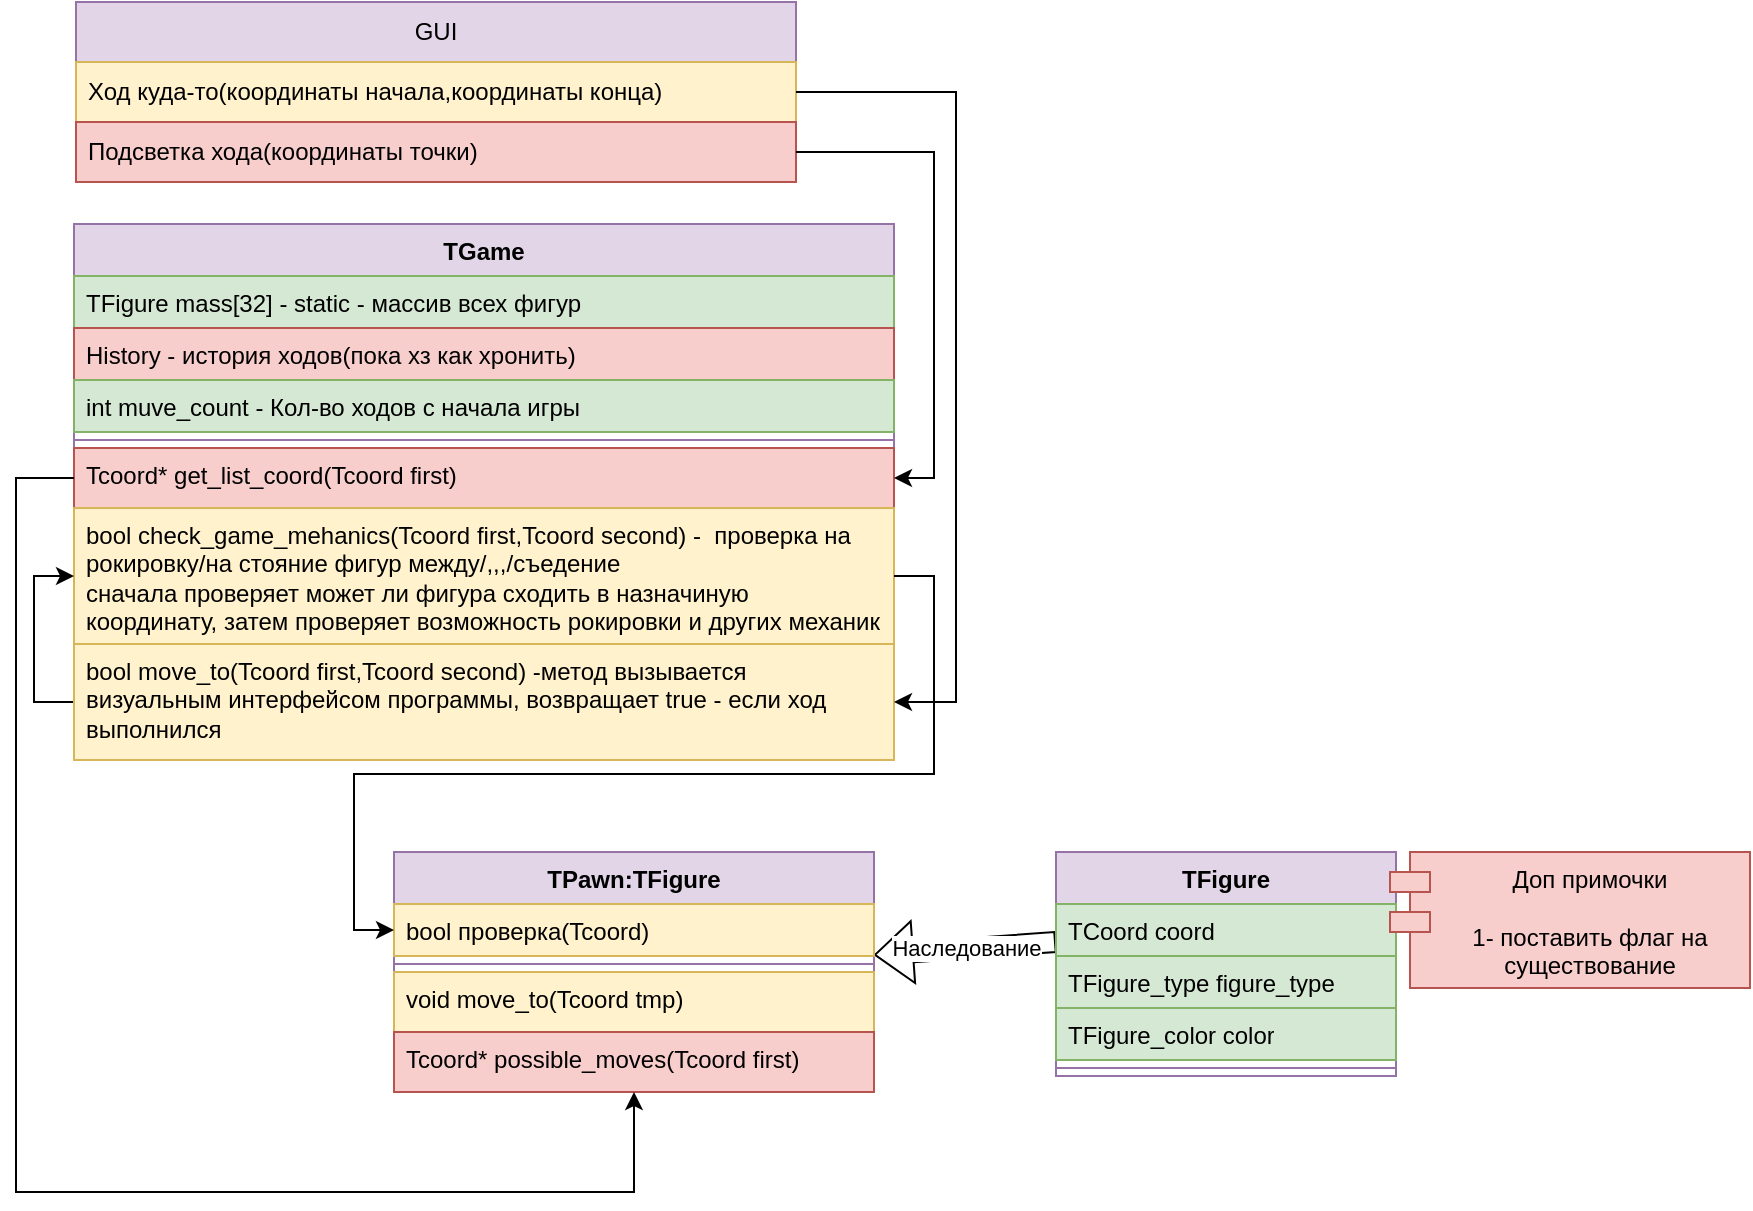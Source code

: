 <mxfile version="21.2.7">
  <diagram name="Страница 1" id="Kr5EKcb_w1w7nWSMQ14a">
    <mxGraphModel dx="1221" dy="769" grid="1" gridSize="10" guides="1" tooltips="1" connect="1" arrows="1" fold="1" page="1" pageScale="1" pageWidth="827" pageHeight="1169" math="0" shadow="0">
      <root>
        <mxCell id="0" />
        <mxCell id="1" parent="0" />
        <mxCell id="yAbLBqHMgfI3lFPjUQ2z-3" value="GUI" style="swimlane;fontStyle=0;childLayout=stackLayout;horizontal=1;startSize=30;horizontalStack=0;resizeParent=1;resizeParentMax=0;resizeLast=0;collapsible=1;marginBottom=0;whiteSpace=wrap;html=1;fillColor=#e1d5e7;strokeColor=#9673a6;" parent="1" vertex="1">
          <mxGeometry x="40" y="40" width="360" height="90" as="geometry" />
        </mxCell>
        <mxCell id="yAbLBqHMgfI3lFPjUQ2z-4" value="Ход куда-то(координаты начала,координаты конца)" style="text;strokeColor=#d6b656;fillColor=#fff2cc;align=left;verticalAlign=middle;spacingLeft=4;spacingRight=4;overflow=hidden;points=[[0,0.5],[1,0.5]];portConstraint=eastwest;rotatable=0;whiteSpace=wrap;html=1;" parent="yAbLBqHMgfI3lFPjUQ2z-3" vertex="1">
          <mxGeometry y="30" width="360" height="30" as="geometry" />
        </mxCell>
        <mxCell id="yAbLBqHMgfI3lFPjUQ2z-5" value="Подсветка хода(координаты точки)" style="text;strokeColor=#b85450;fillColor=#f8cecc;align=left;verticalAlign=middle;spacingLeft=4;spacingRight=4;overflow=hidden;points=[[0,0.5],[1,0.5]];portConstraint=eastwest;rotatable=0;whiteSpace=wrap;html=1;" parent="yAbLBqHMgfI3lFPjUQ2z-3" vertex="1">
          <mxGeometry y="60" width="360" height="30" as="geometry" />
        </mxCell>
        <mxCell id="yAbLBqHMgfI3lFPjUQ2z-7" value="TGame" style="swimlane;fontStyle=1;align=center;verticalAlign=top;childLayout=stackLayout;horizontal=1;startSize=26;horizontalStack=0;resizeParent=1;resizeParentMax=0;resizeLast=0;collapsible=1;marginBottom=0;whiteSpace=wrap;html=1;fillColor=#e1d5e7;strokeColor=#9673a6;" parent="1" vertex="1">
          <mxGeometry x="39" y="151" width="410" height="268" as="geometry" />
        </mxCell>
        <mxCell id="yAbLBqHMgfI3lFPjUQ2z-8" value="TFigure mass[32] - static - массив всех фигур" style="text;strokeColor=#82b366;fillColor=#d5e8d4;align=left;verticalAlign=top;spacingLeft=4;spacingRight=4;overflow=hidden;rotatable=0;points=[[0,0.5],[1,0.5]];portConstraint=eastwest;whiteSpace=wrap;html=1;" parent="yAbLBqHMgfI3lFPjUQ2z-7" vertex="1">
          <mxGeometry y="26" width="410" height="26" as="geometry" />
        </mxCell>
        <mxCell id="yAbLBqHMgfI3lFPjUQ2z-9" value="History - история ходов(пока хз как хронить)" style="text;strokeColor=#b85450;fillColor=#f8cecc;align=left;verticalAlign=top;spacingLeft=4;spacingRight=4;overflow=hidden;rotatable=0;points=[[0,0.5],[1,0.5]];portConstraint=eastwest;whiteSpace=wrap;html=1;" parent="yAbLBqHMgfI3lFPjUQ2z-7" vertex="1">
          <mxGeometry y="52" width="410" height="26" as="geometry" />
        </mxCell>
        <mxCell id="yAbLBqHMgfI3lFPjUQ2z-10" value="int muve_count - Кол-во ходов с начала игры" style="text;strokeColor=#82b366;fillColor=#d5e8d4;align=left;verticalAlign=top;spacingLeft=4;spacingRight=4;overflow=hidden;rotatable=0;points=[[0,0.5],[1,0.5]];portConstraint=eastwest;whiteSpace=wrap;html=1;" parent="yAbLBqHMgfI3lFPjUQ2z-7" vertex="1">
          <mxGeometry y="78" width="410" height="26" as="geometry" />
        </mxCell>
        <mxCell id="yAbLBqHMgfI3lFPjUQ2z-11" value="" style="line;strokeWidth=1;fillColor=none;align=left;verticalAlign=middle;spacingTop=-1;spacingLeft=3;spacingRight=3;rotatable=0;labelPosition=right;points=[];portConstraint=eastwest;strokeColor=inherit;" parent="yAbLBqHMgfI3lFPjUQ2z-7" vertex="1">
          <mxGeometry y="104" width="410" height="8" as="geometry" />
        </mxCell>
        <mxCell id="yAbLBqHMgfI3lFPjUQ2z-15" value="Tcoord* get_list_coord(Tcoord first)" style="text;strokeColor=#b85450;fillColor=#f8cecc;align=left;verticalAlign=top;spacingLeft=4;spacingRight=4;overflow=hidden;rotatable=0;points=[[0,0.5],[1,0.5]];portConstraint=eastwest;whiteSpace=wrap;html=1;" parent="yAbLBqHMgfI3lFPjUQ2z-7" vertex="1">
          <mxGeometry y="112" width="410" height="30" as="geometry" />
        </mxCell>
        <mxCell id="yAbLBqHMgfI3lFPjUQ2z-13" value="bool check_game_mehanics(Tcoord first,Tcoord second) -&amp;nbsp; проверка на рокировку/на стояние фигур между/,,,/съедение&lt;br&gt;сначала проверяет может ли фигура сходить в назначиную координату, затем проверяет возможность рокировки и других механик" style="text;strokeColor=#d6b656;fillColor=#fff2cc;align=left;verticalAlign=top;spacingLeft=4;spacingRight=4;overflow=hidden;rotatable=0;points=[[0,0.5],[1,0.5]];portConstraint=eastwest;whiteSpace=wrap;html=1;" parent="yAbLBqHMgfI3lFPjUQ2z-7" vertex="1">
          <mxGeometry y="142" width="410" height="68" as="geometry" />
        </mxCell>
        <mxCell id="yAbLBqHMgfI3lFPjUQ2z-19" style="edgeStyle=orthogonalEdgeStyle;rounded=0;orthogonalLoop=1;jettySize=auto;html=1;exitX=0;exitY=0.5;exitDx=0;exitDy=0;entryX=0;entryY=0.5;entryDx=0;entryDy=0;" parent="yAbLBqHMgfI3lFPjUQ2z-7" source="yAbLBqHMgfI3lFPjUQ2z-12" target="yAbLBqHMgfI3lFPjUQ2z-13" edge="1">
          <mxGeometry relative="1" as="geometry" />
        </mxCell>
        <mxCell id="yAbLBqHMgfI3lFPjUQ2z-12" value="bool move_to(Tcoord first,Tcoord second) -метод вызывается визуальным интерфейсом программы, возвращает true - если ход выполнился" style="text;strokeColor=#d6b656;fillColor=#fff2cc;align=left;verticalAlign=top;spacingLeft=4;spacingRight=4;overflow=hidden;rotatable=0;points=[[0,0.5],[1,0.5]];portConstraint=eastwest;whiteSpace=wrap;html=1;" parent="yAbLBqHMgfI3lFPjUQ2z-7" vertex="1">
          <mxGeometry y="210" width="410" height="58" as="geometry" />
        </mxCell>
        <mxCell id="yAbLBqHMgfI3lFPjUQ2z-17" style="edgeStyle=orthogonalEdgeStyle;rounded=0;orthogonalLoop=1;jettySize=auto;html=1;exitX=1;exitY=0.5;exitDx=0;exitDy=0;entryX=1;entryY=0.5;entryDx=0;entryDy=0;" parent="1" source="yAbLBqHMgfI3lFPjUQ2z-5" target="yAbLBqHMgfI3lFPjUQ2z-15" edge="1">
          <mxGeometry relative="1" as="geometry" />
        </mxCell>
        <mxCell id="yAbLBqHMgfI3lFPjUQ2z-18" style="edgeStyle=orthogonalEdgeStyle;rounded=0;orthogonalLoop=1;jettySize=auto;html=1;exitX=1;exitY=0.5;exitDx=0;exitDy=0;entryX=1;entryY=0.5;entryDx=0;entryDy=0;" parent="1" source="yAbLBqHMgfI3lFPjUQ2z-4" target="yAbLBqHMgfI3lFPjUQ2z-12" edge="1">
          <mxGeometry relative="1" as="geometry">
            <Array as="points">
              <mxPoint x="480" y="85" />
              <mxPoint x="480" y="390" />
            </Array>
          </mxGeometry>
        </mxCell>
        <mxCell id="yAbLBqHMgfI3lFPjUQ2z-21" value="TFigure" style="swimlane;fontStyle=1;align=center;verticalAlign=top;childLayout=stackLayout;horizontal=1;startSize=26;horizontalStack=0;resizeParent=1;resizeParentMax=0;resizeLast=0;collapsible=1;marginBottom=0;whiteSpace=wrap;html=1;fillColor=#e1d5e7;strokeColor=#9673a6;" parent="1" vertex="1">
          <mxGeometry x="530" y="465" width="170" height="112" as="geometry" />
        </mxCell>
        <mxCell id="yAbLBqHMgfI3lFPjUQ2z-38" value="Наследование" style="shape=flexArrow;endArrow=classic;html=1;rounded=0;" parent="yAbLBqHMgfI3lFPjUQ2z-21" target="yAbLBqHMgfI3lFPjUQ2z-27" edge="1">
          <mxGeometry width="50" height="50" relative="1" as="geometry">
            <mxPoint y="45" as="sourcePoint" />
            <mxPoint x="50" y="-5" as="targetPoint" />
          </mxGeometry>
        </mxCell>
        <mxCell id="yAbLBqHMgfI3lFPjUQ2z-22" value="TCoord coord" style="text;strokeColor=#82b366;fillColor=#d5e8d4;align=left;verticalAlign=top;spacingLeft=4;spacingRight=4;overflow=hidden;rotatable=0;points=[[0,0.5],[1,0.5]];portConstraint=eastwest;whiteSpace=wrap;html=1;" parent="yAbLBqHMgfI3lFPjUQ2z-21" vertex="1">
          <mxGeometry y="26" width="170" height="26" as="geometry" />
        </mxCell>
        <mxCell id="yAbLBqHMgfI3lFPjUQ2z-23" value="TFigure_type figure_type" style="text;strokeColor=#82b366;fillColor=#d5e8d4;align=left;verticalAlign=top;spacingLeft=4;spacingRight=4;overflow=hidden;rotatable=0;points=[[0,0.5],[1,0.5]];portConstraint=eastwest;whiteSpace=wrap;html=1;" parent="yAbLBqHMgfI3lFPjUQ2z-21" vertex="1">
          <mxGeometry y="52" width="170" height="26" as="geometry" />
        </mxCell>
        <mxCell id="yAbLBqHMgfI3lFPjUQ2z-24" value="TFigure_color color" style="text;strokeColor=#82b366;fillColor=#d5e8d4;align=left;verticalAlign=top;spacingLeft=4;spacingRight=4;overflow=hidden;rotatable=0;points=[[0,0.5],[1,0.5]];portConstraint=eastwest;whiteSpace=wrap;html=1;" parent="yAbLBqHMgfI3lFPjUQ2z-21" vertex="1">
          <mxGeometry y="78" width="170" height="26" as="geometry" />
        </mxCell>
        <mxCell id="yAbLBqHMgfI3lFPjUQ2z-25" value="" style="line;strokeWidth=1;fillColor=none;align=left;verticalAlign=middle;spacingTop=-1;spacingLeft=3;spacingRight=3;rotatable=0;labelPosition=right;points=[];portConstraint=eastwest;strokeColor=inherit;" parent="yAbLBqHMgfI3lFPjUQ2z-21" vertex="1">
          <mxGeometry y="104" width="170" height="8" as="geometry" />
        </mxCell>
        <mxCell id="yAbLBqHMgfI3lFPjUQ2z-27" value="TPawn:TFigure" style="swimlane;fontStyle=1;align=center;verticalAlign=top;childLayout=stackLayout;horizontal=1;startSize=26;horizontalStack=0;resizeParent=1;resizeParentMax=0;resizeLast=0;collapsible=1;marginBottom=0;whiteSpace=wrap;html=1;fillColor=#e1d5e7;strokeColor=#9673a6;" parent="1" vertex="1">
          <mxGeometry x="199" y="465" width="240" height="120" as="geometry" />
        </mxCell>
        <mxCell id="yAbLBqHMgfI3lFPjUQ2z-28" value="bool проверка(Tcoord)" style="text;strokeColor=#d6b656;fillColor=#fff2cc;align=left;verticalAlign=top;spacingLeft=4;spacingRight=4;overflow=hidden;rotatable=0;points=[[0,0.5],[1,0.5]];portConstraint=eastwest;whiteSpace=wrap;html=1;" parent="yAbLBqHMgfI3lFPjUQ2z-27" vertex="1">
          <mxGeometry y="26" width="240" height="26" as="geometry" />
        </mxCell>
        <mxCell id="yAbLBqHMgfI3lFPjUQ2z-29" value="" style="line;strokeWidth=1;fillColor=none;align=left;verticalAlign=middle;spacingTop=-1;spacingLeft=3;spacingRight=3;rotatable=0;labelPosition=right;points=[];portConstraint=eastwest;strokeColor=inherit;" parent="yAbLBqHMgfI3lFPjUQ2z-27" vertex="1">
          <mxGeometry y="52" width="240" height="8" as="geometry" />
        </mxCell>
        <mxCell id="yAbLBqHMgfI3lFPjUQ2z-34" value="void move_to(Tcoord tmp)" style="text;strokeColor=#d6b656;fillColor=#fff2cc;align=left;verticalAlign=top;spacingLeft=4;spacingRight=4;overflow=hidden;rotatable=0;points=[[0,0.5],[1,0.5]];portConstraint=eastwest;whiteSpace=wrap;html=1;" parent="yAbLBqHMgfI3lFPjUQ2z-27" vertex="1">
          <mxGeometry y="60" width="240" height="30" as="geometry" />
        </mxCell>
        <mxCell id="yAbLBqHMgfI3lFPjUQ2z-33" value="Tcoord* possible_moves(Tcoord first)" style="text;strokeColor=#b85450;fillColor=#f8cecc;align=left;verticalAlign=top;spacingLeft=4;spacingRight=4;overflow=hidden;rotatable=0;points=[[0,0.5],[1,0.5]];portConstraint=eastwest;whiteSpace=wrap;html=1;" parent="yAbLBqHMgfI3lFPjUQ2z-27" vertex="1">
          <mxGeometry y="90" width="240" height="30" as="geometry" />
        </mxCell>
        <mxCell id="yAbLBqHMgfI3lFPjUQ2z-31" value="Доп примочки&lt;br&gt;&lt;br&gt;&lt;div&gt;1- поставить флаг на существование&lt;br&gt;&lt;/div&gt;" style="shape=module;align=left;spacingLeft=20;align=center;verticalAlign=top;whiteSpace=wrap;html=1;fillColor=#f8cecc;strokeColor=#b85450;" parent="1" vertex="1">
          <mxGeometry x="697" y="465" width="180" height="68" as="geometry" />
        </mxCell>
        <mxCell id="yAbLBqHMgfI3lFPjUQ2z-35" style="edgeStyle=orthogonalEdgeStyle;rounded=0;orthogonalLoop=1;jettySize=auto;html=1;exitX=0;exitY=0.5;exitDx=0;exitDy=0;" parent="1" source="yAbLBqHMgfI3lFPjUQ2z-15" target="yAbLBqHMgfI3lFPjUQ2z-33" edge="1">
          <mxGeometry relative="1" as="geometry">
            <Array as="points">
              <mxPoint x="10" y="278" />
              <mxPoint x="10" y="635" />
              <mxPoint x="319" y="635" />
            </Array>
          </mxGeometry>
        </mxCell>
        <mxCell id="yAbLBqHMgfI3lFPjUQ2z-36" style="edgeStyle=orthogonalEdgeStyle;rounded=0;orthogonalLoop=1;jettySize=auto;html=1;exitX=1;exitY=0.5;exitDx=0;exitDy=0;entryX=0;entryY=0.5;entryDx=0;entryDy=0;" parent="1" source="yAbLBqHMgfI3lFPjUQ2z-13" target="yAbLBqHMgfI3lFPjUQ2z-28" edge="1">
          <mxGeometry relative="1" as="geometry" />
        </mxCell>
      </root>
    </mxGraphModel>
  </diagram>
</mxfile>
